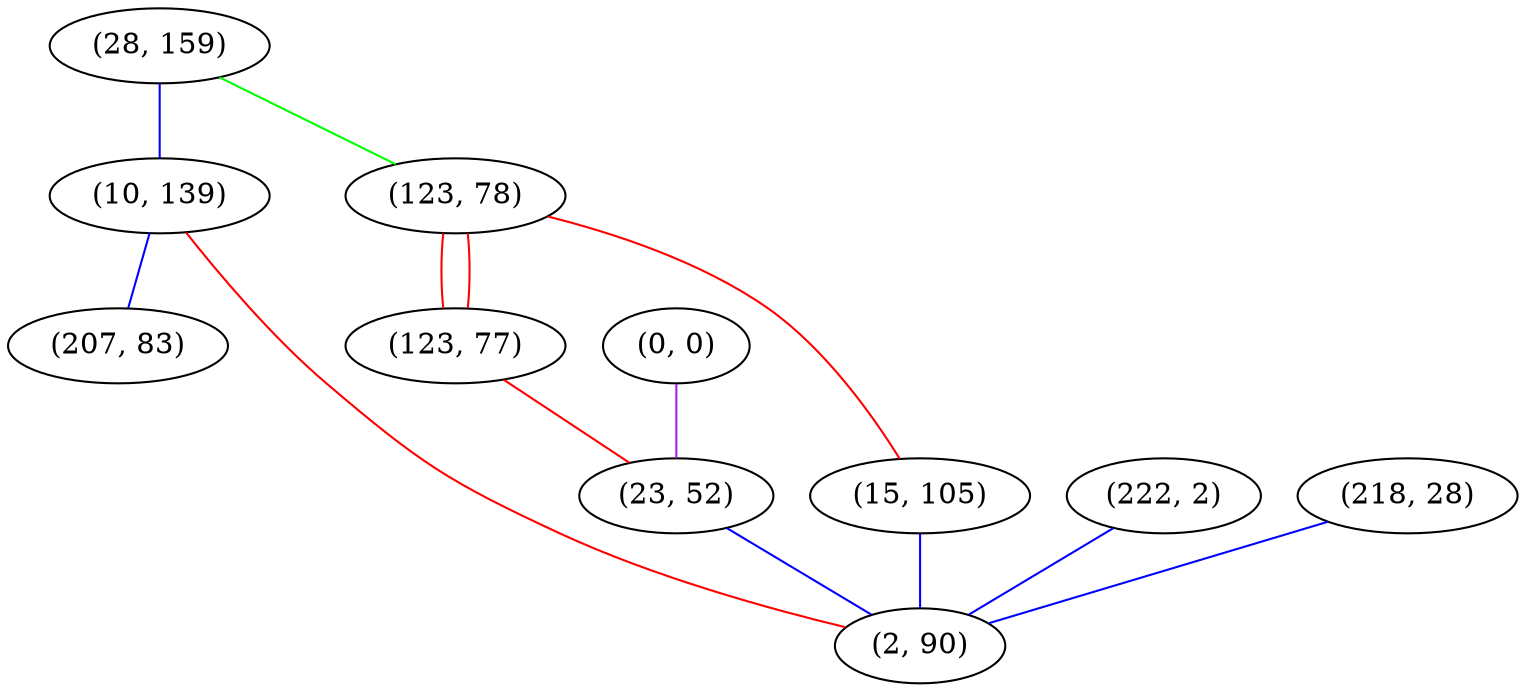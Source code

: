 graph "" {
"(28, 159)";
"(0, 0)";
"(10, 139)";
"(123, 78)";
"(222, 2)";
"(218, 28)";
"(123, 77)";
"(23, 52)";
"(15, 105)";
"(207, 83)";
"(2, 90)";
"(28, 159)" -- "(10, 139)"  [color=blue, key=0, weight=3];
"(28, 159)" -- "(123, 78)"  [color=green, key=0, weight=2];
"(0, 0)" -- "(23, 52)"  [color=purple, key=0, weight=4];
"(10, 139)" -- "(207, 83)"  [color=blue, key=0, weight=3];
"(10, 139)" -- "(2, 90)"  [color=red, key=0, weight=1];
"(123, 78)" -- "(123, 77)"  [color=red, key=0, weight=1];
"(123, 78)" -- "(123, 77)"  [color=red, key=1, weight=1];
"(123, 78)" -- "(15, 105)"  [color=red, key=0, weight=1];
"(222, 2)" -- "(2, 90)"  [color=blue, key=0, weight=3];
"(218, 28)" -- "(2, 90)"  [color=blue, key=0, weight=3];
"(123, 77)" -- "(23, 52)"  [color=red, key=0, weight=1];
"(23, 52)" -- "(2, 90)"  [color=blue, key=0, weight=3];
"(15, 105)" -- "(2, 90)"  [color=blue, key=0, weight=3];
}
